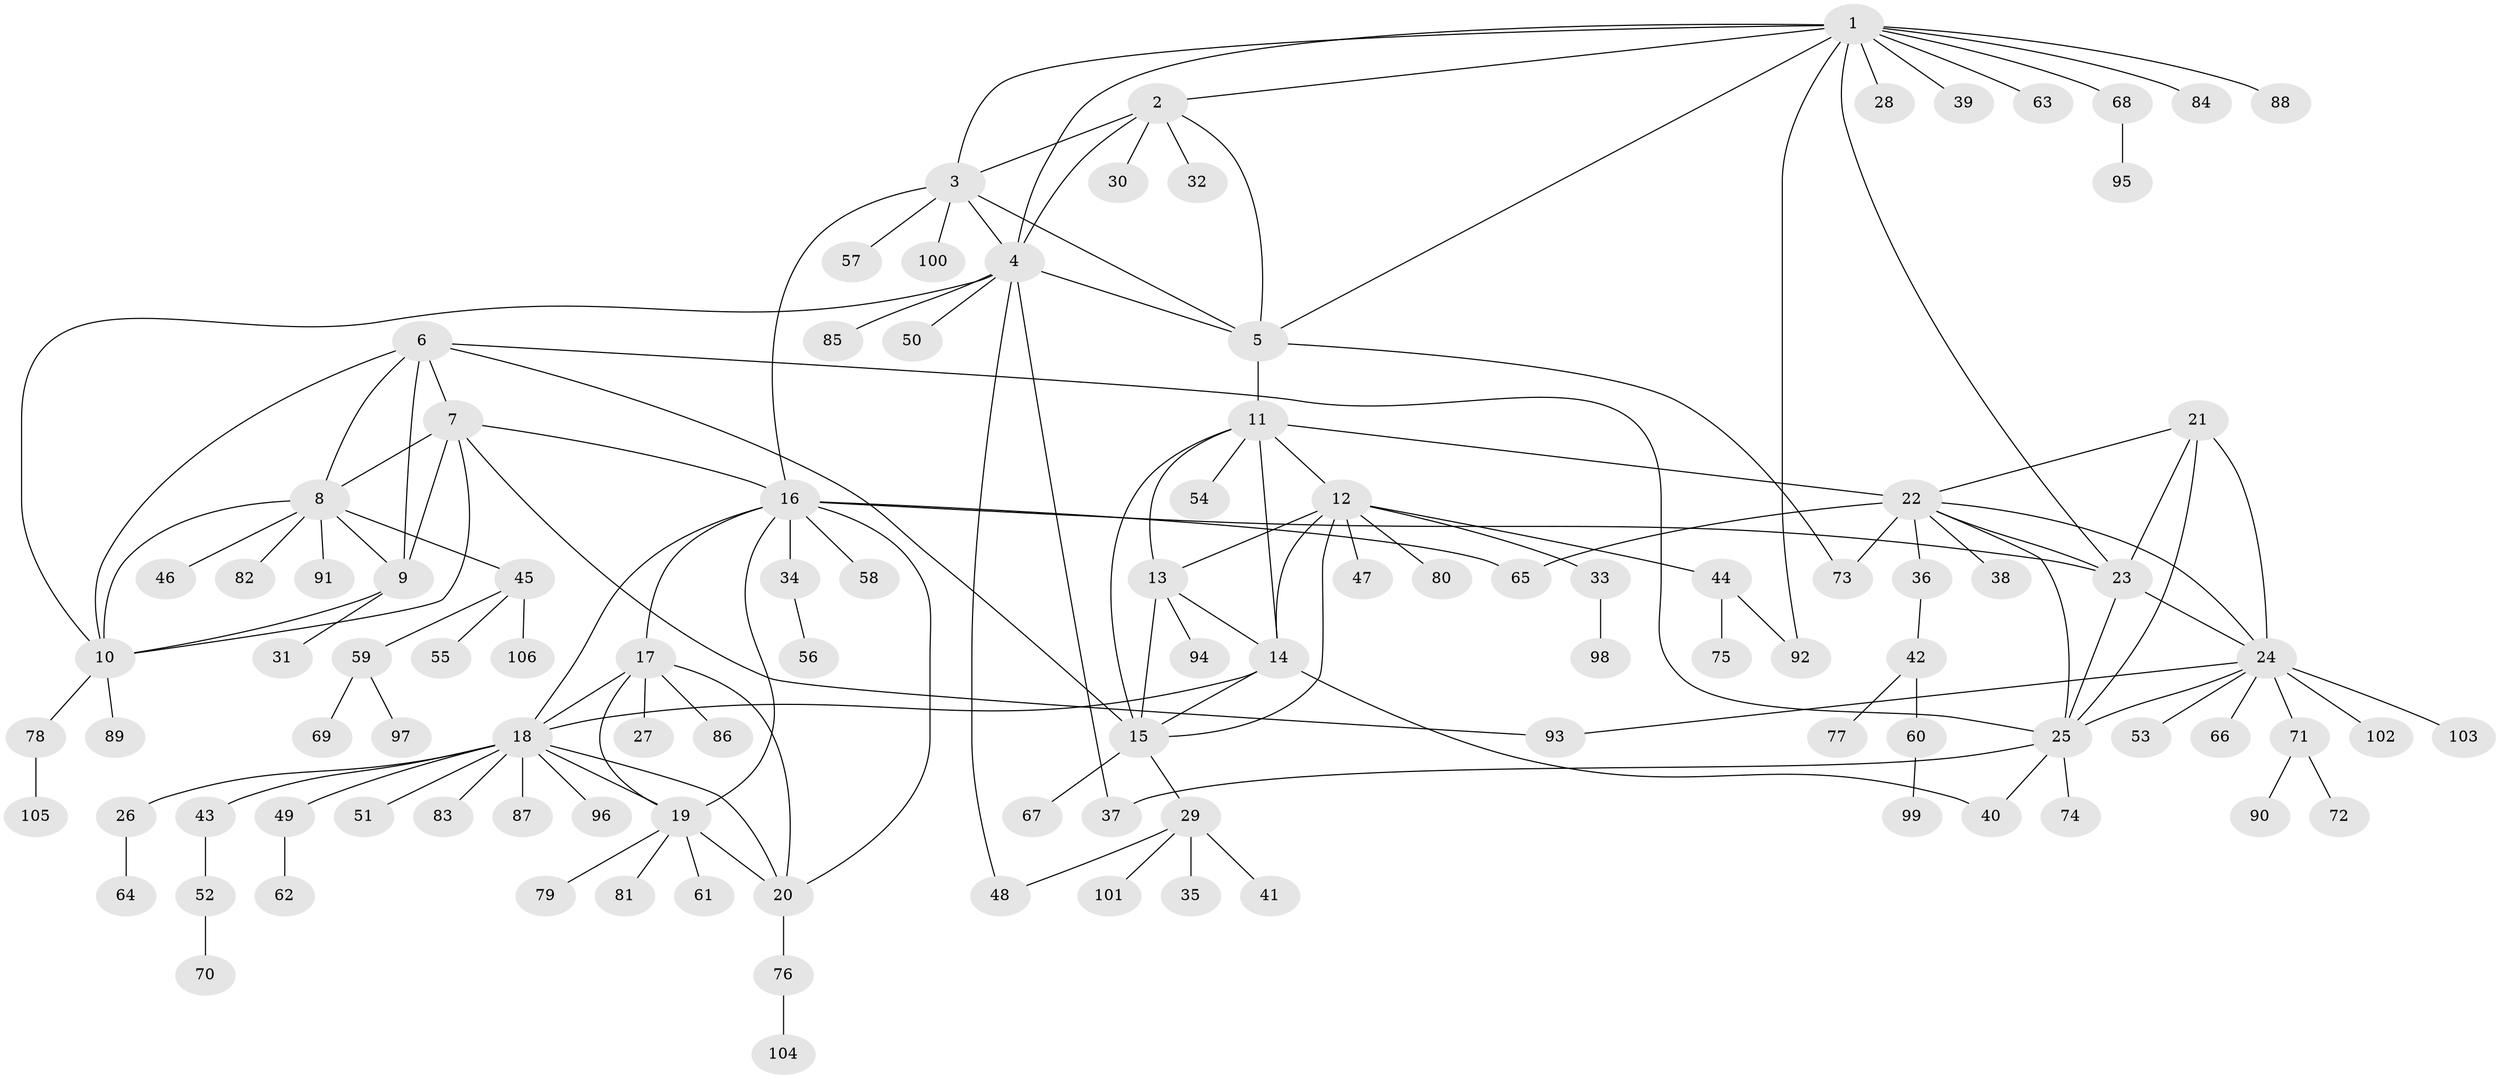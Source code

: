 // Generated by graph-tools (version 1.1) at 2025/11/02/27/25 16:11:36]
// undirected, 106 vertices, 148 edges
graph export_dot {
graph [start="1"]
  node [color=gray90,style=filled];
  1;
  2;
  3;
  4;
  5;
  6;
  7;
  8;
  9;
  10;
  11;
  12;
  13;
  14;
  15;
  16;
  17;
  18;
  19;
  20;
  21;
  22;
  23;
  24;
  25;
  26;
  27;
  28;
  29;
  30;
  31;
  32;
  33;
  34;
  35;
  36;
  37;
  38;
  39;
  40;
  41;
  42;
  43;
  44;
  45;
  46;
  47;
  48;
  49;
  50;
  51;
  52;
  53;
  54;
  55;
  56;
  57;
  58;
  59;
  60;
  61;
  62;
  63;
  64;
  65;
  66;
  67;
  68;
  69;
  70;
  71;
  72;
  73;
  74;
  75;
  76;
  77;
  78;
  79;
  80;
  81;
  82;
  83;
  84;
  85;
  86;
  87;
  88;
  89;
  90;
  91;
  92;
  93;
  94;
  95;
  96;
  97;
  98;
  99;
  100;
  101;
  102;
  103;
  104;
  105;
  106;
  1 -- 2;
  1 -- 3;
  1 -- 4;
  1 -- 5;
  1 -- 23;
  1 -- 28;
  1 -- 39;
  1 -- 63;
  1 -- 68;
  1 -- 84;
  1 -- 88;
  1 -- 92;
  2 -- 3;
  2 -- 4;
  2 -- 5;
  2 -- 30;
  2 -- 32;
  3 -- 4;
  3 -- 5;
  3 -- 16;
  3 -- 57;
  3 -- 100;
  4 -- 5;
  4 -- 10;
  4 -- 37;
  4 -- 48;
  4 -- 50;
  4 -- 85;
  5 -- 11;
  5 -- 73;
  6 -- 7;
  6 -- 8;
  6 -- 9;
  6 -- 10;
  6 -- 15;
  6 -- 25;
  7 -- 8;
  7 -- 9;
  7 -- 10;
  7 -- 16;
  7 -- 93;
  8 -- 9;
  8 -- 10;
  8 -- 45;
  8 -- 46;
  8 -- 82;
  8 -- 91;
  9 -- 10;
  9 -- 31;
  10 -- 78;
  10 -- 89;
  11 -- 12;
  11 -- 13;
  11 -- 14;
  11 -- 15;
  11 -- 22;
  11 -- 54;
  12 -- 13;
  12 -- 14;
  12 -- 15;
  12 -- 33;
  12 -- 44;
  12 -- 47;
  12 -- 80;
  13 -- 14;
  13 -- 15;
  13 -- 94;
  14 -- 15;
  14 -- 18;
  14 -- 40;
  15 -- 29;
  15 -- 67;
  16 -- 17;
  16 -- 18;
  16 -- 19;
  16 -- 20;
  16 -- 23;
  16 -- 34;
  16 -- 58;
  16 -- 65;
  17 -- 18;
  17 -- 19;
  17 -- 20;
  17 -- 27;
  17 -- 86;
  18 -- 19;
  18 -- 20;
  18 -- 26;
  18 -- 43;
  18 -- 49;
  18 -- 51;
  18 -- 83;
  18 -- 87;
  18 -- 96;
  19 -- 20;
  19 -- 61;
  19 -- 79;
  19 -- 81;
  20 -- 76;
  21 -- 22;
  21 -- 23;
  21 -- 24;
  21 -- 25;
  22 -- 23;
  22 -- 24;
  22 -- 25;
  22 -- 36;
  22 -- 38;
  22 -- 65;
  22 -- 73;
  23 -- 24;
  23 -- 25;
  24 -- 25;
  24 -- 53;
  24 -- 66;
  24 -- 71;
  24 -- 93;
  24 -- 102;
  24 -- 103;
  25 -- 37;
  25 -- 40;
  25 -- 74;
  26 -- 64;
  29 -- 35;
  29 -- 41;
  29 -- 48;
  29 -- 101;
  33 -- 98;
  34 -- 56;
  36 -- 42;
  42 -- 60;
  42 -- 77;
  43 -- 52;
  44 -- 75;
  44 -- 92;
  45 -- 55;
  45 -- 59;
  45 -- 106;
  49 -- 62;
  52 -- 70;
  59 -- 69;
  59 -- 97;
  60 -- 99;
  68 -- 95;
  71 -- 72;
  71 -- 90;
  76 -- 104;
  78 -- 105;
}
